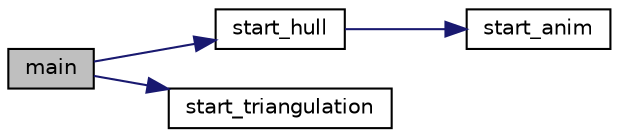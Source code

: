 digraph "main"
{
  edge [fontname="Helvetica",fontsize="10",labelfontname="Helvetica",labelfontsize="10"];
  node [fontname="Helvetica",fontsize="10",shape=record];
  rankdir="LR";
  Node0 [label="main",height=0.2,width=0.4,color="black", fillcolor="grey75", style="filled", fontcolor="black"];
  Node0 -> Node1 [color="midnightblue",fontsize="10",style="solid",fontname="Helvetica"];
  Node1 [label="start_hull",height=0.2,width=0.4,color="black", fillcolor="white", style="filled",URL="$d0/d67/hull_8hpp.html#aa52354dcd8addcb0c372d472443523e8"];
  Node1 -> Node2 [color="midnightblue",fontsize="10",style="solid",fontname="Helvetica"];
  Node2 [label="start_anim",height=0.2,width=0.4,color="black", fillcolor="white", style="filled",URL="$d0/d67/hull_8hpp.html#a7981247e4294989d3f49ee823b3c7c42"];
  Node0 -> Node3 [color="midnightblue",fontsize="10",style="solid",fontname="Helvetica"];
  Node3 [label="start_triangulation",height=0.2,width=0.4,color="black", fillcolor="white", style="filled",URL="$da/de8/triangulation_8hpp.html#a94b856949742f2718b86cff5afb57010"];
}
